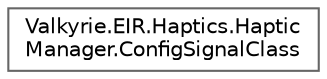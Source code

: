 digraph "Graphical Class Hierarchy"
{
 // LATEX_PDF_SIZE
  bgcolor="transparent";
  edge [fontname=Helvetica,fontsize=10,labelfontname=Helvetica,labelfontsize=10];
  node [fontname=Helvetica,fontsize=10,shape=box,height=0.2,width=0.4];
  rankdir="LR";
  Node0 [id="Node000000",label="Valkyrie.EIR.Haptics.Haptic\lManager.ConfigSignalClass",height=0.2,width=0.4,color="grey40", fillcolor="white", style="filled",URL="$dc/d3d/class_valkyrie_1_1_e_i_r_1_1_haptics_1_1_haptic_manager_1_1_config_signal_class.html",tooltip=" "];
}
